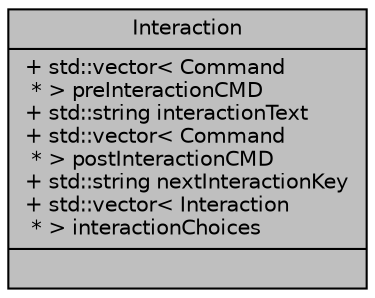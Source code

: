 digraph "Interaction"
{
 // LATEX_PDF_SIZE
  edge [fontname="Helvetica",fontsize="10",labelfontname="Helvetica",labelfontsize="10"];
  node [fontname="Helvetica",fontsize="10",shape=record];
  Node1 [label="{Interaction\n|+ std::vector\< Command\l * \> preInteractionCMD\l+ std::string interactionText\l+ std::vector\< Command\l * \> postInteractionCMD\l+ std::string nextInteractionKey\l+ std::vector\< Interaction\l * \> interactionChoices\l|}",height=0.2,width=0.4,color="black", fillcolor="grey75", style="filled", fontcolor="black",tooltip=" "];
}
